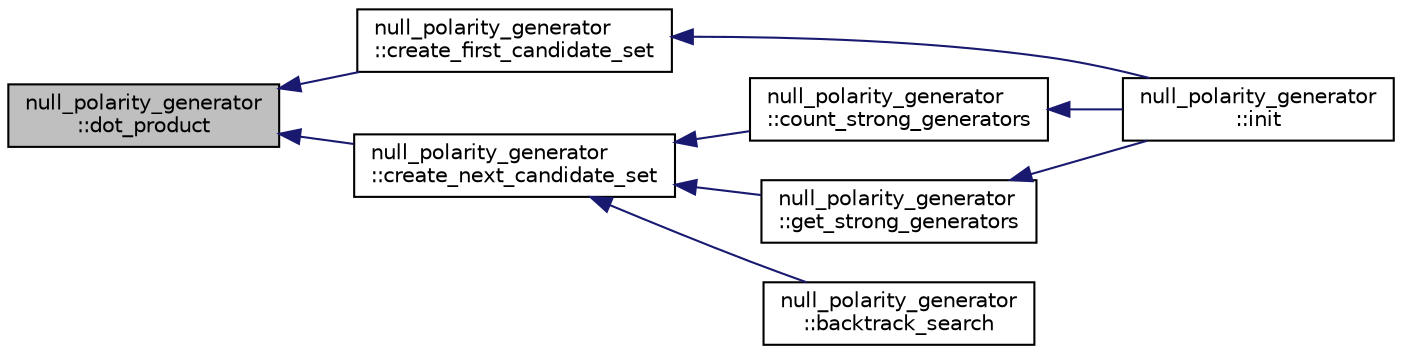 digraph "null_polarity_generator::dot_product"
{
  edge [fontname="Helvetica",fontsize="10",labelfontname="Helvetica",labelfontsize="10"];
  node [fontname="Helvetica",fontsize="10",shape=record];
  rankdir="LR";
  Node58 [label="null_polarity_generator\l::dot_product",height=0.2,width=0.4,color="black", fillcolor="grey75", style="filled", fontcolor="black"];
  Node58 -> Node59 [dir="back",color="midnightblue",fontsize="10",style="solid",fontname="Helvetica"];
  Node59 [label="null_polarity_generator\l::create_first_candidate_set",height=0.2,width=0.4,color="black", fillcolor="white", style="filled",URL="$df/db3/classnull__polarity__generator.html#ae1281c1e326a3329dfcb01622f00a703"];
  Node59 -> Node60 [dir="back",color="midnightblue",fontsize="10",style="solid",fontname="Helvetica"];
  Node60 [label="null_polarity_generator\l::init",height=0.2,width=0.4,color="black", fillcolor="white", style="filled",URL="$df/db3/classnull__polarity__generator.html#acb3572953351234f30a9a73debb27646"];
  Node58 -> Node61 [dir="back",color="midnightblue",fontsize="10",style="solid",fontname="Helvetica"];
  Node61 [label="null_polarity_generator\l::create_next_candidate_set",height=0.2,width=0.4,color="black", fillcolor="white", style="filled",URL="$df/db3/classnull__polarity__generator.html#af4928299fd924e288b2639b6ad95a755"];
  Node61 -> Node62 [dir="back",color="midnightblue",fontsize="10",style="solid",fontname="Helvetica"];
  Node62 [label="null_polarity_generator\l::count_strong_generators",height=0.2,width=0.4,color="black", fillcolor="white", style="filled",URL="$df/db3/classnull__polarity__generator.html#a20fe959b6b3327157126eb4468bf028b"];
  Node62 -> Node60 [dir="back",color="midnightblue",fontsize="10",style="solid",fontname="Helvetica"];
  Node61 -> Node63 [dir="back",color="midnightblue",fontsize="10",style="solid",fontname="Helvetica"];
  Node63 [label="null_polarity_generator\l::get_strong_generators",height=0.2,width=0.4,color="black", fillcolor="white", style="filled",URL="$df/db3/classnull__polarity__generator.html#a666d587704898cfe3a38b24af1a7052c"];
  Node63 -> Node60 [dir="back",color="midnightblue",fontsize="10",style="solid",fontname="Helvetica"];
  Node61 -> Node64 [dir="back",color="midnightblue",fontsize="10",style="solid",fontname="Helvetica"];
  Node64 [label="null_polarity_generator\l::backtrack_search",height=0.2,width=0.4,color="black", fillcolor="white", style="filled",URL="$df/db3/classnull__polarity__generator.html#aff7586e34e067de18575680e72ac9833"];
}
